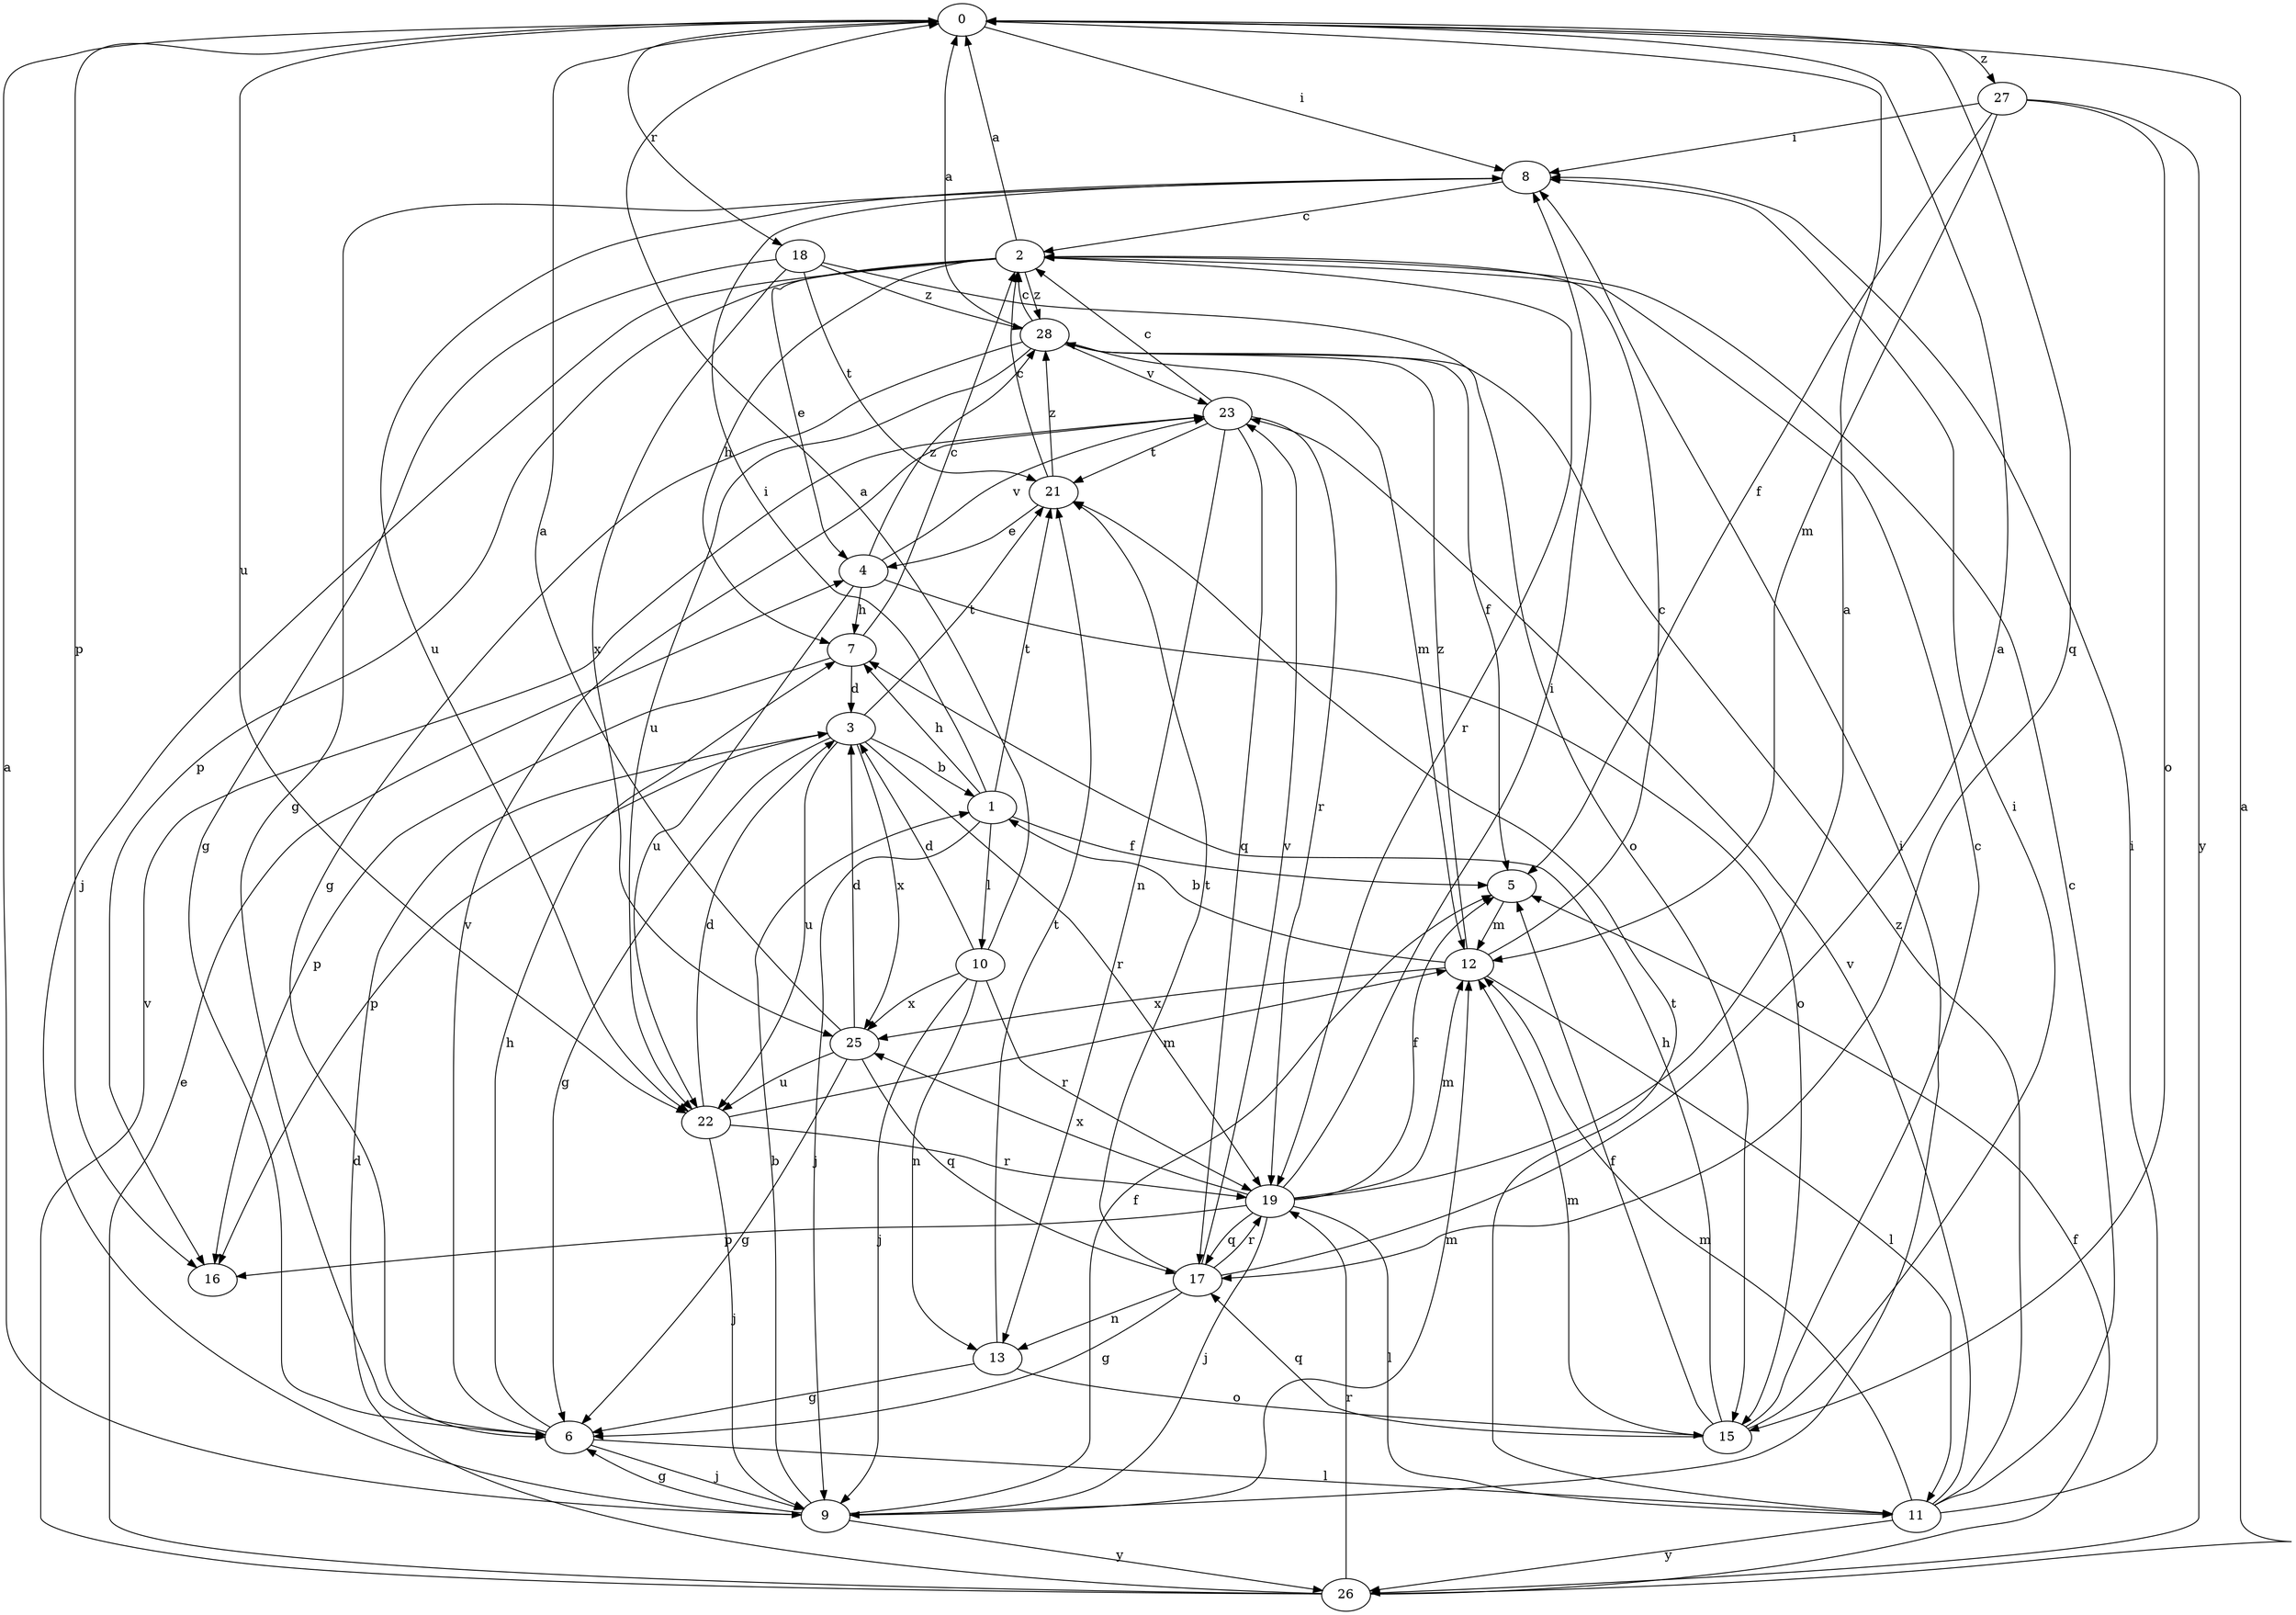 strict digraph  {
0;
1;
2;
3;
4;
5;
6;
7;
8;
9;
10;
11;
12;
13;
15;
16;
17;
18;
19;
21;
22;
23;
25;
26;
27;
28;
0 -> 8  [label=i];
0 -> 16  [label=p];
0 -> 17  [label=q];
0 -> 18  [label=r];
0 -> 22  [label=u];
0 -> 27  [label=z];
1 -> 5  [label=f];
1 -> 7  [label=h];
1 -> 8  [label=i];
1 -> 9  [label=j];
1 -> 10  [label=l];
1 -> 21  [label=t];
2 -> 0  [label=a];
2 -> 4  [label=e];
2 -> 7  [label=h];
2 -> 9  [label=j];
2 -> 16  [label=p];
2 -> 19  [label=r];
2 -> 28  [label=z];
3 -> 1  [label=b];
3 -> 6  [label=g];
3 -> 16  [label=p];
3 -> 19  [label=r];
3 -> 21  [label=t];
3 -> 22  [label=u];
3 -> 25  [label=x];
4 -> 7  [label=h];
4 -> 15  [label=o];
4 -> 22  [label=u];
4 -> 23  [label=v];
4 -> 28  [label=z];
5 -> 12  [label=m];
6 -> 7  [label=h];
6 -> 9  [label=j];
6 -> 11  [label=l];
6 -> 23  [label=v];
7 -> 2  [label=c];
7 -> 3  [label=d];
7 -> 16  [label=p];
8 -> 2  [label=c];
8 -> 6  [label=g];
8 -> 22  [label=u];
9 -> 0  [label=a];
9 -> 1  [label=b];
9 -> 5  [label=f];
9 -> 6  [label=g];
9 -> 8  [label=i];
9 -> 12  [label=m];
9 -> 26  [label=y];
10 -> 0  [label=a];
10 -> 3  [label=d];
10 -> 9  [label=j];
10 -> 13  [label=n];
10 -> 19  [label=r];
10 -> 25  [label=x];
11 -> 2  [label=c];
11 -> 8  [label=i];
11 -> 12  [label=m];
11 -> 21  [label=t];
11 -> 23  [label=v];
11 -> 26  [label=y];
11 -> 28  [label=z];
12 -> 1  [label=b];
12 -> 2  [label=c];
12 -> 11  [label=l];
12 -> 25  [label=x];
12 -> 28  [label=z];
13 -> 6  [label=g];
13 -> 15  [label=o];
13 -> 21  [label=t];
15 -> 2  [label=c];
15 -> 5  [label=f];
15 -> 7  [label=h];
15 -> 8  [label=i];
15 -> 12  [label=m];
15 -> 17  [label=q];
17 -> 0  [label=a];
17 -> 6  [label=g];
17 -> 13  [label=n];
17 -> 19  [label=r];
17 -> 21  [label=t];
17 -> 23  [label=v];
18 -> 6  [label=g];
18 -> 15  [label=o];
18 -> 21  [label=t];
18 -> 25  [label=x];
18 -> 28  [label=z];
19 -> 0  [label=a];
19 -> 5  [label=f];
19 -> 8  [label=i];
19 -> 9  [label=j];
19 -> 11  [label=l];
19 -> 12  [label=m];
19 -> 16  [label=p];
19 -> 17  [label=q];
19 -> 25  [label=x];
21 -> 2  [label=c];
21 -> 4  [label=e];
21 -> 28  [label=z];
22 -> 3  [label=d];
22 -> 9  [label=j];
22 -> 12  [label=m];
22 -> 19  [label=r];
23 -> 2  [label=c];
23 -> 13  [label=n];
23 -> 17  [label=q];
23 -> 19  [label=r];
23 -> 21  [label=t];
25 -> 0  [label=a];
25 -> 3  [label=d];
25 -> 6  [label=g];
25 -> 17  [label=q];
25 -> 22  [label=u];
26 -> 0  [label=a];
26 -> 3  [label=d];
26 -> 4  [label=e];
26 -> 5  [label=f];
26 -> 19  [label=r];
26 -> 23  [label=v];
27 -> 5  [label=f];
27 -> 8  [label=i];
27 -> 12  [label=m];
27 -> 15  [label=o];
27 -> 26  [label=y];
28 -> 0  [label=a];
28 -> 2  [label=c];
28 -> 5  [label=f];
28 -> 6  [label=g];
28 -> 12  [label=m];
28 -> 22  [label=u];
28 -> 23  [label=v];
}
